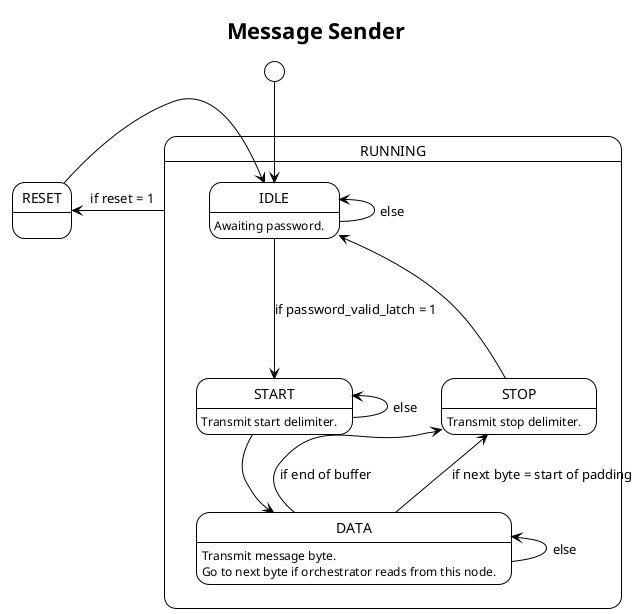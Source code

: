 @startuml
!theme plain

skin rose

title Message Sender

state RUNNING {
IDLE:Awaiting password.
START:Transmit start delimiter.
DATA:Transmit message byte.\nGo to next byte if orchestrator reads from this node.
STOP:Transmit stop delimiter.
  IDLE -l-> IDLE: else
  IDLE ---> START:if password_valid_latch = 1
  START <--- START : else
  START --> DATA
  DATA -u-> STOP: if end of buffer
  DATA -u-> STOP: if next byte = start of padding
  DATA <-u- DATA: else
  STOP -u-> IDLE
}
[*] --> IDLE

RESET:
RUNNING -l-> RESET: if reset = 1
RESET -l-> IDLE
@enduml